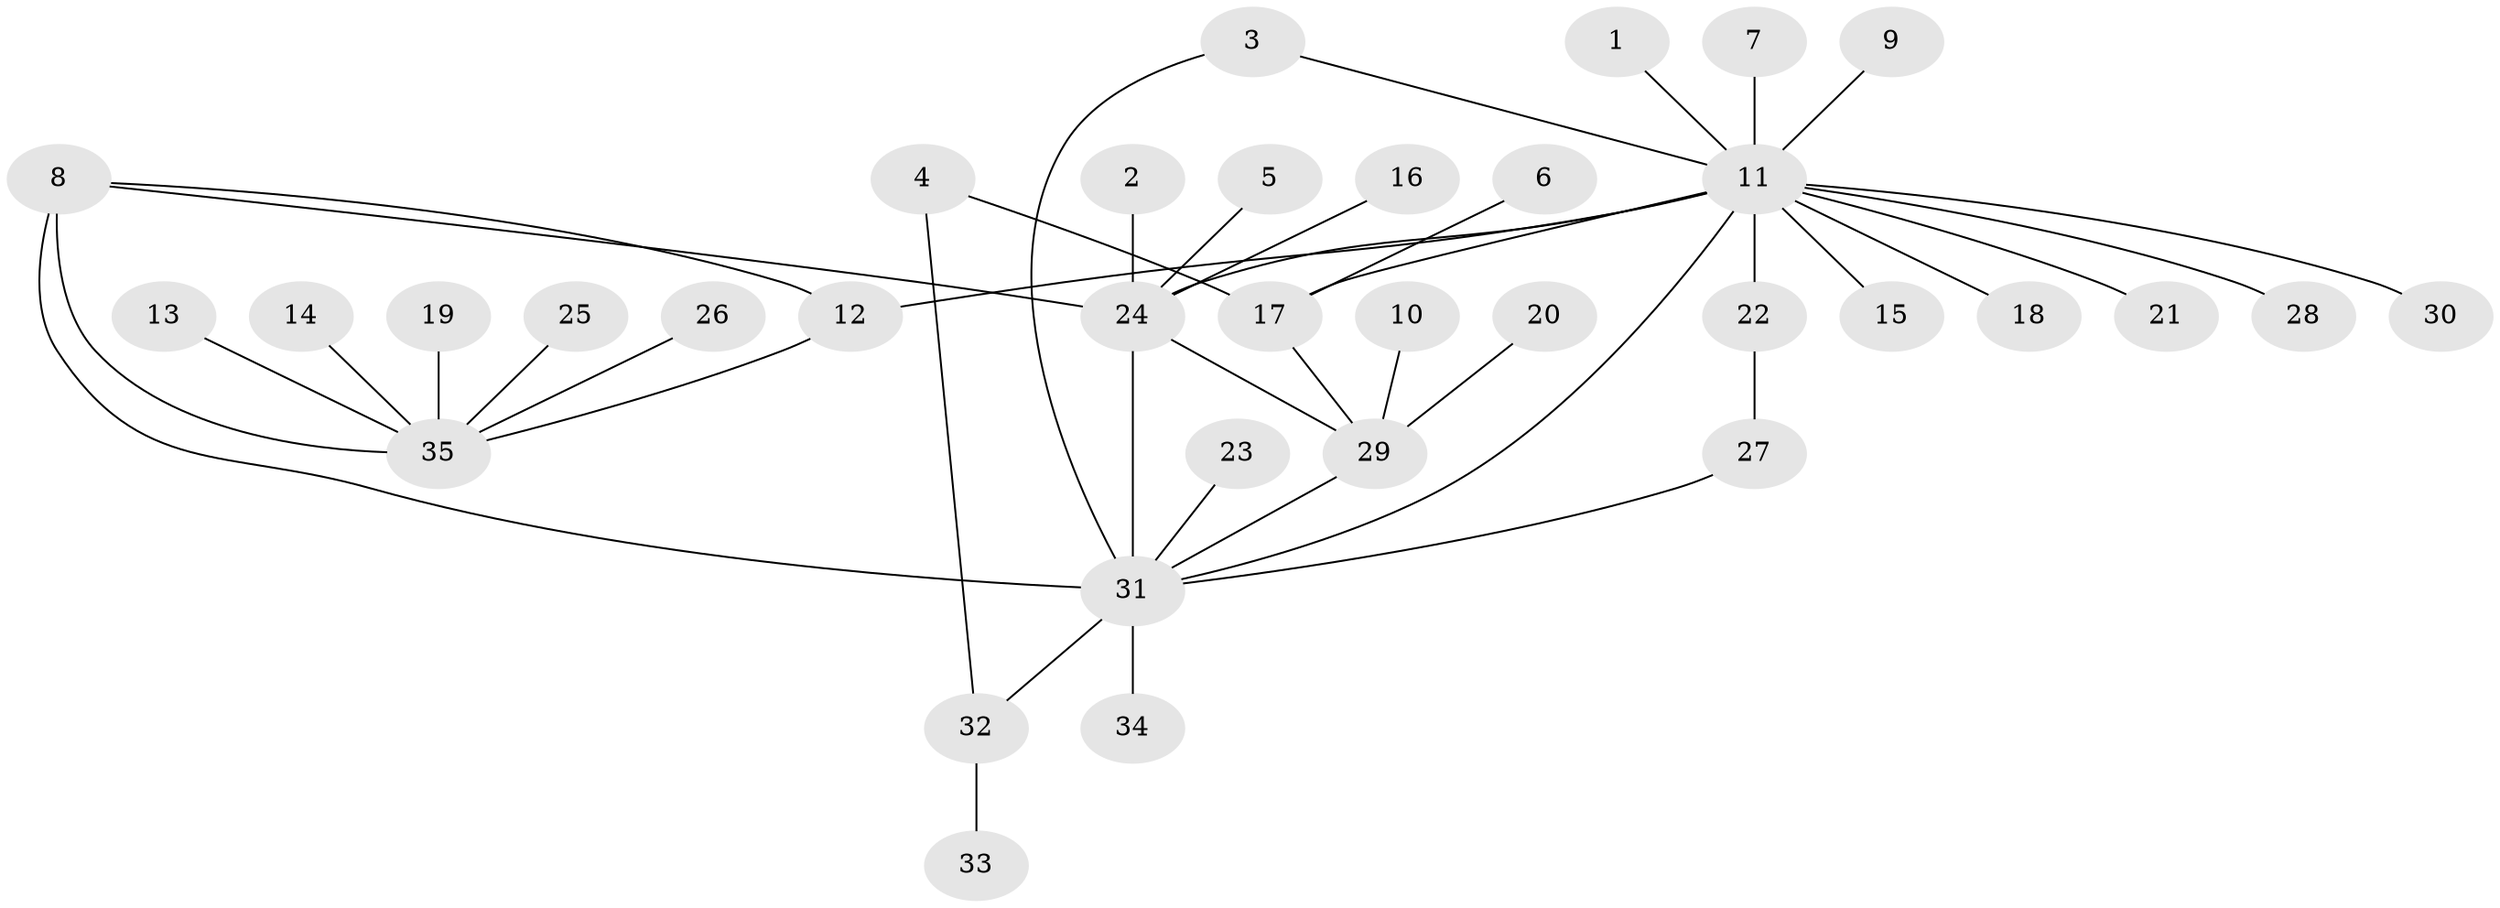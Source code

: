 // original degree distribution, {3: 0.12857142857142856, 5: 0.05714285714285714, 11: 0.02857142857142857, 8: 0.014285714285714285, 4: 0.014285714285714285, 7: 0.02857142857142857, 6: 0.014285714285714285, 9: 0.02857142857142857, 1: 0.5571428571428572, 2: 0.12857142857142856}
// Generated by graph-tools (version 1.1) at 2025/50/03/09/25 03:50:39]
// undirected, 35 vertices, 43 edges
graph export_dot {
graph [start="1"]
  node [color=gray90,style=filled];
  1;
  2;
  3;
  4;
  5;
  6;
  7;
  8;
  9;
  10;
  11;
  12;
  13;
  14;
  15;
  16;
  17;
  18;
  19;
  20;
  21;
  22;
  23;
  24;
  25;
  26;
  27;
  28;
  29;
  30;
  31;
  32;
  33;
  34;
  35;
  1 -- 11 [weight=1.0];
  2 -- 24 [weight=1.0];
  3 -- 11 [weight=1.0];
  3 -- 31 [weight=1.0];
  4 -- 17 [weight=1.0];
  4 -- 32 [weight=1.0];
  5 -- 24 [weight=1.0];
  6 -- 17 [weight=1.0];
  7 -- 11 [weight=1.0];
  8 -- 12 [weight=1.0];
  8 -- 24 [weight=1.0];
  8 -- 31 [weight=2.0];
  8 -- 35 [weight=1.0];
  9 -- 11 [weight=1.0];
  10 -- 29 [weight=1.0];
  11 -- 12 [weight=1.0];
  11 -- 15 [weight=1.0];
  11 -- 17 [weight=1.0];
  11 -- 18 [weight=1.0];
  11 -- 21 [weight=1.0];
  11 -- 22 [weight=2.0];
  11 -- 24 [weight=1.0];
  11 -- 28 [weight=1.0];
  11 -- 30 [weight=1.0];
  11 -- 31 [weight=2.0];
  12 -- 35 [weight=1.0];
  13 -- 35 [weight=1.0];
  14 -- 35 [weight=1.0];
  16 -- 24 [weight=1.0];
  17 -- 29 [weight=1.0];
  19 -- 35 [weight=1.0];
  20 -- 29 [weight=1.0];
  22 -- 27 [weight=1.0];
  23 -- 31 [weight=1.0];
  24 -- 29 [weight=2.0];
  24 -- 31 [weight=3.0];
  25 -- 35 [weight=1.0];
  26 -- 35 [weight=1.0];
  27 -- 31 [weight=1.0];
  29 -- 31 [weight=2.0];
  31 -- 32 [weight=1.0];
  31 -- 34 [weight=1.0];
  32 -- 33 [weight=1.0];
}
